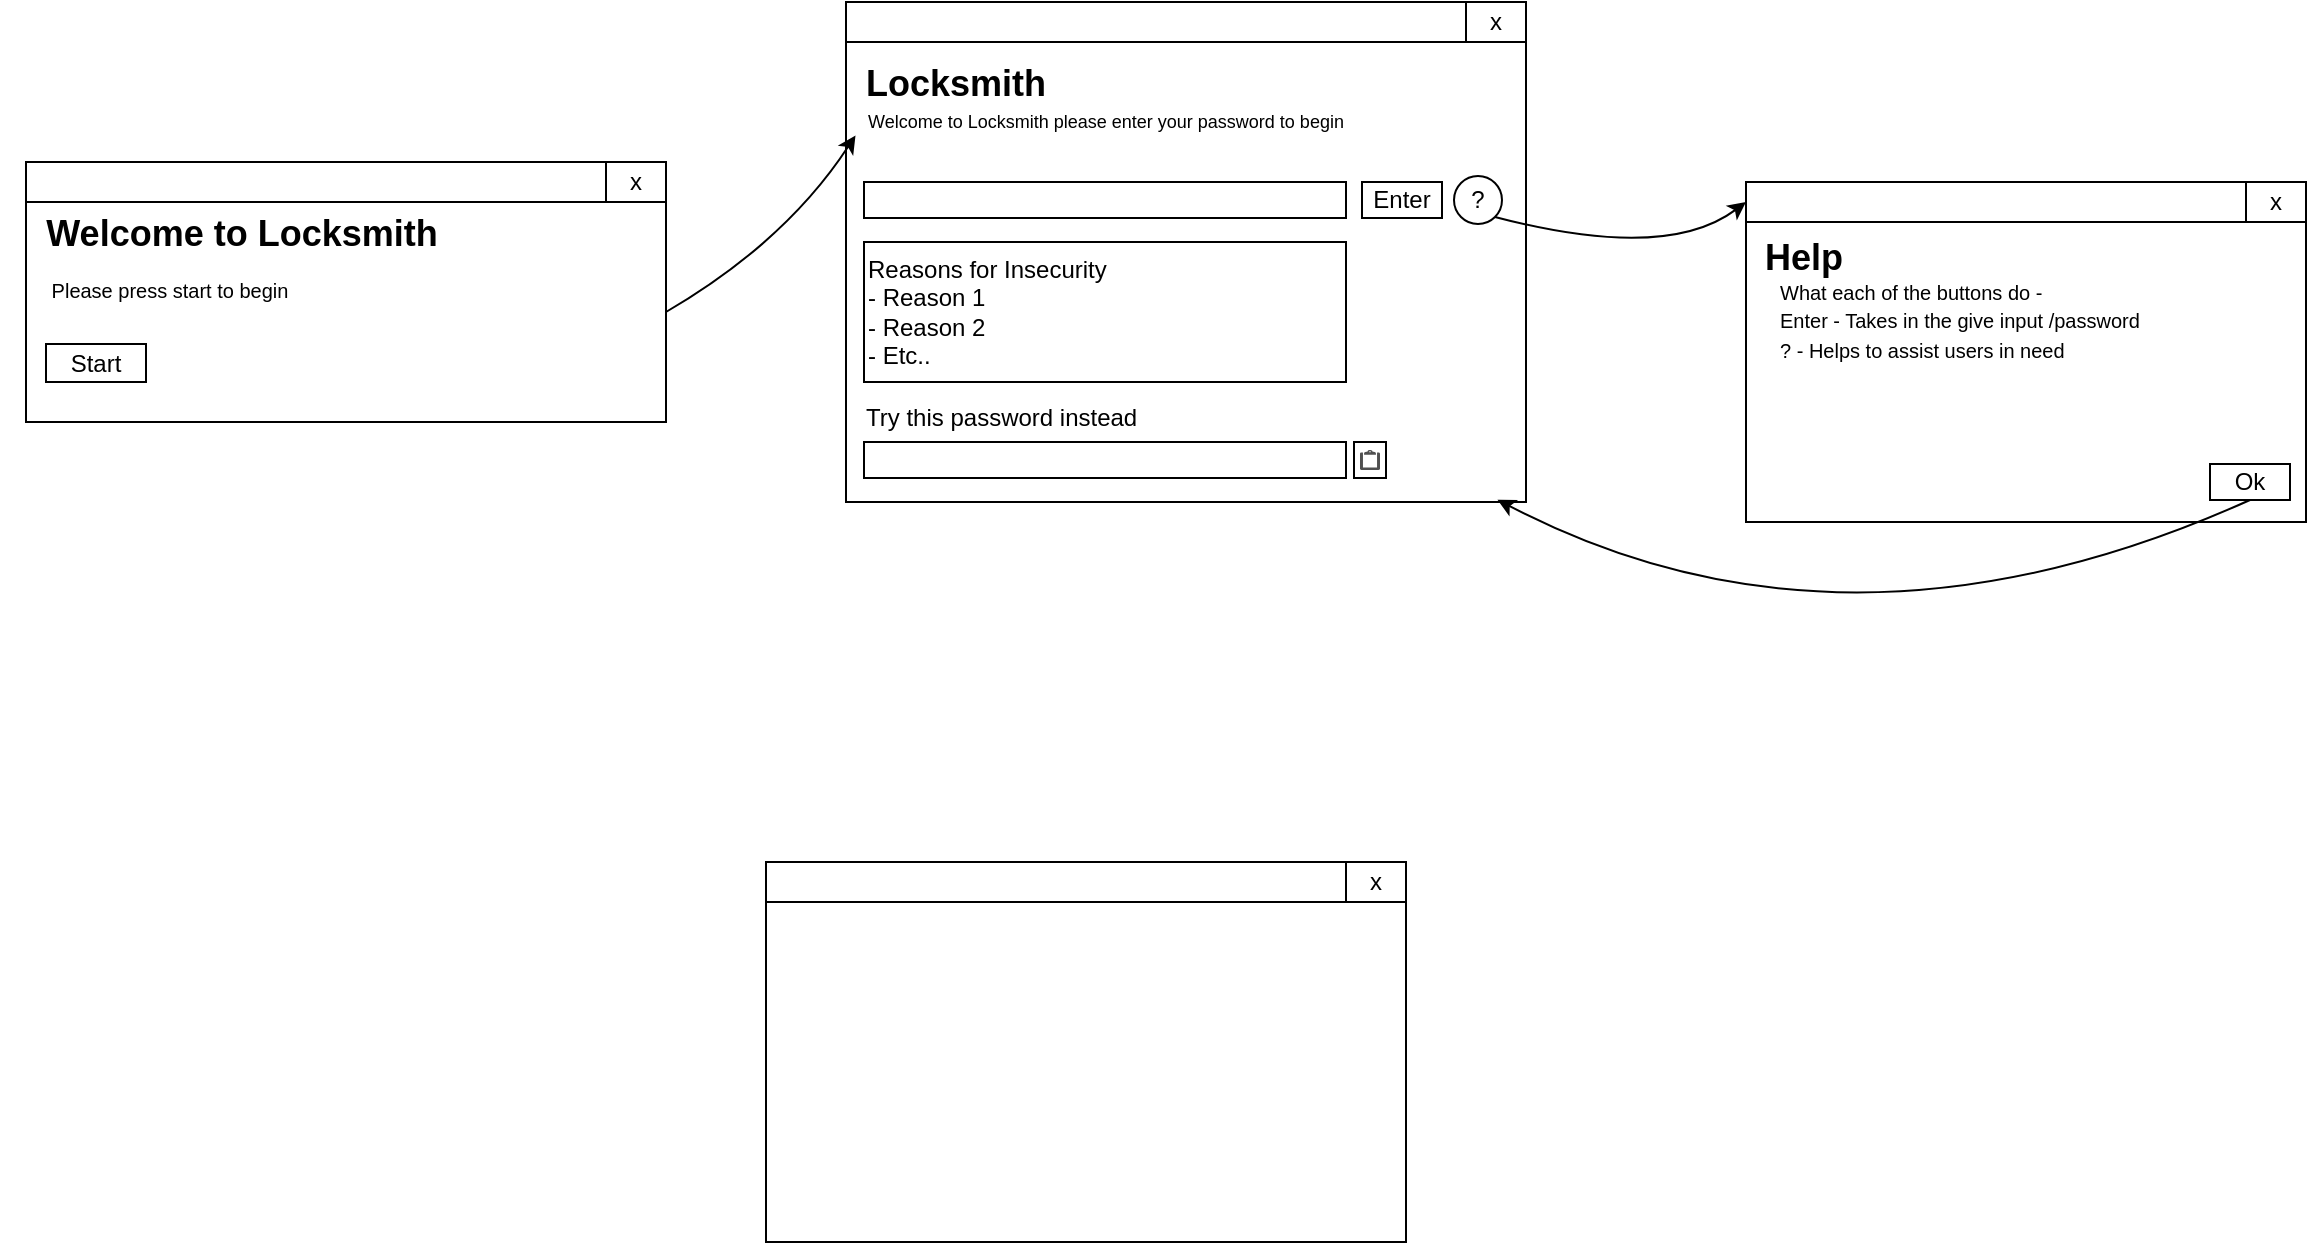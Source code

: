 <mxfile version="24.5.5" type="device">
  <diagram name="Page-1" id="sarTKKyK9wHH3d-6Uk7L">
    <mxGraphModel dx="1148" dy="620" grid="1" gridSize="10" guides="1" tooltips="1" connect="1" arrows="1" fold="1" page="1" pageScale="1" pageWidth="850" pageHeight="1100" math="0" shadow="0">
      <root>
        <mxCell id="0" />
        <mxCell id="1" parent="0" />
        <mxCell id="t-kHii54unC9rKofaLH7-13" value="" style="rounded=0;whiteSpace=wrap;html=1;" parent="1" vertex="1">
          <mxGeometry x="560" y="240" width="340" height="20" as="geometry" />
        </mxCell>
        <mxCell id="t-kHii54unC9rKofaLH7-14" value="" style="rounded=0;whiteSpace=wrap;html=1;" parent="1" vertex="1">
          <mxGeometry x="560" y="260" width="340" height="230" as="geometry" />
        </mxCell>
        <mxCell id="t-kHii54unC9rKofaLH7-15" value="x" style="rounded=0;whiteSpace=wrap;html=1;" parent="1" vertex="1">
          <mxGeometry x="870" y="240" width="30" height="20" as="geometry" />
        </mxCell>
        <mxCell id="t-kHii54unC9rKofaLH7-16" value="&lt;b&gt;&lt;font style=&quot;font-size: 18px;&quot;&gt;Locksmith&lt;/font&gt;&lt;/b&gt;" style="text;html=1;align=center;verticalAlign=middle;whiteSpace=wrap;rounded=0;" parent="1" vertex="1">
          <mxGeometry x="585" y="266" width="60" height="30" as="geometry" />
        </mxCell>
        <mxCell id="t-kHii54unC9rKofaLH7-20" value="" style="rounded=0;whiteSpace=wrap;html=1;" parent="1" vertex="1">
          <mxGeometry x="520" y="670" width="320" height="20" as="geometry" />
        </mxCell>
        <mxCell id="t-kHii54unC9rKofaLH7-21" value="" style="rounded=0;whiteSpace=wrap;html=1;" parent="1" vertex="1">
          <mxGeometry x="520" y="690" width="320" height="170" as="geometry" />
        </mxCell>
        <mxCell id="t-kHii54unC9rKofaLH7-22" value="x" style="rounded=0;whiteSpace=wrap;html=1;" parent="1" vertex="1">
          <mxGeometry x="810" y="670" width="30" height="20" as="geometry" />
        </mxCell>
        <mxCell id="t-kHii54unC9rKofaLH7-24" value="&lt;font style=&quot;font-size: 9px;&quot;&gt;Welcome to Locksmith please enter your password to begin&lt;/font&gt;" style="text;html=1;align=left;verticalAlign=middle;whiteSpace=wrap;rounded=0;" parent="1" vertex="1">
          <mxGeometry x="569" y="284" width="250" height="30" as="geometry" />
        </mxCell>
        <mxCell id="t-kHii54unC9rKofaLH7-25" value="" style="rounded=0;whiteSpace=wrap;html=1;" parent="1" vertex="1">
          <mxGeometry x="569" y="330" width="241" height="18" as="geometry" />
        </mxCell>
        <mxCell id="t-kHii54unC9rKofaLH7-26" value="Enter" style="rounded=0;whiteSpace=wrap;html=1;" parent="1" vertex="1">
          <mxGeometry x="818" y="330" width="40" height="18" as="geometry" />
        </mxCell>
        <mxCell id="t-kHii54unC9rKofaLH7-27" value="?" style="ellipse;whiteSpace=wrap;html=1;" parent="1" vertex="1">
          <mxGeometry x="864" y="327" width="24" height="24" as="geometry" />
        </mxCell>
        <mxCell id="t-kHii54unC9rKofaLH7-28" value="&lt;div&gt;Reasons for Insecurity&lt;/div&gt;- Reason 1&lt;div&gt;- Reason 2&amp;nbsp;&lt;/div&gt;&lt;div&gt;- Etc..&lt;/div&gt;" style="rounded=0;whiteSpace=wrap;html=1;align=left;" parent="1" vertex="1">
          <mxGeometry x="569" y="360" width="241" height="70" as="geometry" />
        </mxCell>
        <mxCell id="t-kHii54unC9rKofaLH7-32" value="" style="rounded=0;whiteSpace=wrap;html=1;" parent="1" vertex="1">
          <mxGeometry x="569" y="460" width="241" height="18" as="geometry" />
        </mxCell>
        <mxCell id="t-kHii54unC9rKofaLH7-33" value="Try this password instead" style="text;strokeColor=none;fillColor=none;align=left;verticalAlign=middle;spacingLeft=4;spacingRight=4;overflow=hidden;points=[[0,0.5],[1,0.5]];portConstraint=eastwest;rotatable=0;whiteSpace=wrap;html=1;" parent="1" vertex="1">
          <mxGeometry x="564" y="433" width="155" height="30" as="geometry" />
        </mxCell>
        <mxCell id="t-kHii54unC9rKofaLH7-34" value="" style="rounded=0;whiteSpace=wrap;html=1;" parent="1" vertex="1">
          <mxGeometry x="1010" y="330" width="280" height="20" as="geometry" />
        </mxCell>
        <mxCell id="t-kHii54unC9rKofaLH7-35" value="" style="rounded=0;whiteSpace=wrap;html=1;" parent="1" vertex="1">
          <mxGeometry x="1010" y="350" width="280" height="150" as="geometry" />
        </mxCell>
        <mxCell id="t-kHii54unC9rKofaLH7-36" value="x" style="rounded=0;whiteSpace=wrap;html=1;" parent="1" vertex="1">
          <mxGeometry x="1260" y="330" width="30" height="20" as="geometry" />
        </mxCell>
        <mxCell id="t-kHii54unC9rKofaLH7-37" value="" style="endArrow=classic;html=1;rounded=0;exitX=1;exitY=1;exitDx=0;exitDy=0;curved=1;entryX=0;entryY=0.5;entryDx=0;entryDy=0;" parent="1" source="t-kHii54unC9rKofaLH7-27" target="t-kHii54unC9rKofaLH7-34" edge="1">
          <mxGeometry width="50" height="50" relative="1" as="geometry">
            <mxPoint x="930" y="390" as="sourcePoint" />
            <mxPoint x="1040" y="430" as="targetPoint" />
            <Array as="points">
              <mxPoint x="970" y="370" />
            </Array>
          </mxGeometry>
        </mxCell>
        <mxCell id="t-kHii54unC9rKofaLH7-39" value="Ok" style="rounded=0;whiteSpace=wrap;html=1;" parent="1" vertex="1">
          <mxGeometry x="1242" y="471" width="40" height="18" as="geometry" />
        </mxCell>
        <mxCell id="t-kHii54unC9rKofaLH7-41" value="" style="endArrow=classic;html=1;rounded=0;exitX=0.5;exitY=1;exitDx=0;exitDy=0;entryX=0.958;entryY=0.995;entryDx=0;entryDy=0;entryPerimeter=0;curved=1;" parent="1" source="t-kHii54unC9rKofaLH7-39" target="t-kHii54unC9rKofaLH7-14" edge="1">
          <mxGeometry width="50" height="50" relative="1" as="geometry">
            <mxPoint x="1020" y="600" as="sourcePoint" />
            <mxPoint x="1070" y="550" as="targetPoint" />
            <Array as="points">
              <mxPoint x="1060" y="580" />
            </Array>
          </mxGeometry>
        </mxCell>
        <mxCell id="t-kHii54unC9rKofaLH7-44" value="" style="rounded=0;whiteSpace=wrap;html=1;" parent="1" vertex="1">
          <mxGeometry x="814" y="460" width="16" height="18" as="geometry" />
        </mxCell>
        <mxCell id="t-kHii54unC9rKofaLH7-46" value="" style="sketch=0;pointerEvents=1;shadow=0;dashed=0;html=1;strokeColor=none;fillColor=#505050;labelPosition=center;verticalLabelPosition=bottom;verticalAlign=top;outlineConnect=0;align=center;shape=mxgraph.office.concepts.clipboard;" parent="1" vertex="1">
          <mxGeometry x="817" y="464" width="10" height="10" as="geometry" />
        </mxCell>
        <mxCell id="t-kHii54unC9rKofaLH7-47" value="&lt;span style=&quot;font-size: 18px;&quot;&gt;&lt;b&gt;Help&lt;/b&gt;&lt;/span&gt;" style="text;html=1;align=center;verticalAlign=middle;whiteSpace=wrap;rounded=0;" parent="1" vertex="1">
          <mxGeometry x="1009" y="353" width="60" height="30" as="geometry" />
        </mxCell>
        <mxCell id="v0FcMTXMC3-m6WpAljdT-5" value="" style="rounded=0;whiteSpace=wrap;html=1;" parent="1" vertex="1">
          <mxGeometry x="150" y="320" width="320" height="20" as="geometry" />
        </mxCell>
        <mxCell id="v0FcMTXMC3-m6WpAljdT-6" value="" style="rounded=0;whiteSpace=wrap;html=1;" parent="1" vertex="1">
          <mxGeometry x="150" y="340" width="320" height="110" as="geometry" />
        </mxCell>
        <mxCell id="v0FcMTXMC3-m6WpAljdT-7" value="x" style="rounded=0;whiteSpace=wrap;html=1;" parent="1" vertex="1">
          <mxGeometry x="440" y="320" width="30" height="20" as="geometry" />
        </mxCell>
        <mxCell id="v0FcMTXMC3-m6WpAljdT-9" value="&lt;span style=&quot;font-size: 10px;&quot;&gt;What each of the buttons do -&lt;/span&gt;&lt;div&gt;&lt;span style=&quot;font-size: 10px;&quot;&gt;Enter - Takes in the give input /password&lt;/span&gt;&lt;/div&gt;&lt;div&gt;&lt;span style=&quot;font-size: 10px;&quot;&gt;? - Helps to assist users in need&lt;/span&gt;&lt;/div&gt;" style="text;html=1;align=left;verticalAlign=middle;whiteSpace=wrap;rounded=0;" parent="1" vertex="1">
          <mxGeometry x="1025" y="384" width="222" height="30" as="geometry" />
        </mxCell>
        <mxCell id="v0FcMTXMC3-m6WpAljdT-10" value="Start" style="rounded=0;whiteSpace=wrap;html=1;" parent="1" vertex="1">
          <mxGeometry x="160" y="411" width="50" height="19" as="geometry" />
        </mxCell>
        <mxCell id="v0FcMTXMC3-m6WpAljdT-11" value="" style="endArrow=classic;html=1;rounded=0;exitX=1;exitY=0.5;exitDx=0;exitDy=0;entryX=0.014;entryY=0.203;entryDx=0;entryDy=0;entryPerimeter=0;curved=1;" parent="1" source="v0FcMTXMC3-m6WpAljdT-6" target="t-kHii54unC9rKofaLH7-14" edge="1">
          <mxGeometry width="50" height="50" relative="1" as="geometry">
            <mxPoint x="480" y="360" as="sourcePoint" />
            <mxPoint x="530" y="310" as="targetPoint" />
            <Array as="points">
              <mxPoint x="530" y="360" />
            </Array>
          </mxGeometry>
        </mxCell>
        <mxCell id="2" value="&lt;b&gt;&lt;font style=&quot;font-size: 18px;&quot;&gt;Welcome to Locksmith&lt;/font&gt;&lt;/b&gt;" style="text;html=1;align=center;verticalAlign=middle;whiteSpace=wrap;rounded=0;" parent="1" vertex="1">
          <mxGeometry x="148" y="341" width="220" height="30" as="geometry" />
        </mxCell>
        <mxCell id="6HrKbS8O4490F5Jisc30-2" value="&lt;span style=&quot;text-align: left;&quot;&gt;&lt;font style=&quot;font-size: 10px;&quot;&gt;Please press start to begin&lt;/font&gt;&lt;/span&gt;" style="text;html=1;align=center;verticalAlign=middle;whiteSpace=wrap;rounded=0;" vertex="1" parent="1">
          <mxGeometry x="137" y="369" width="170" height="30" as="geometry" />
        </mxCell>
      </root>
    </mxGraphModel>
  </diagram>
</mxfile>
